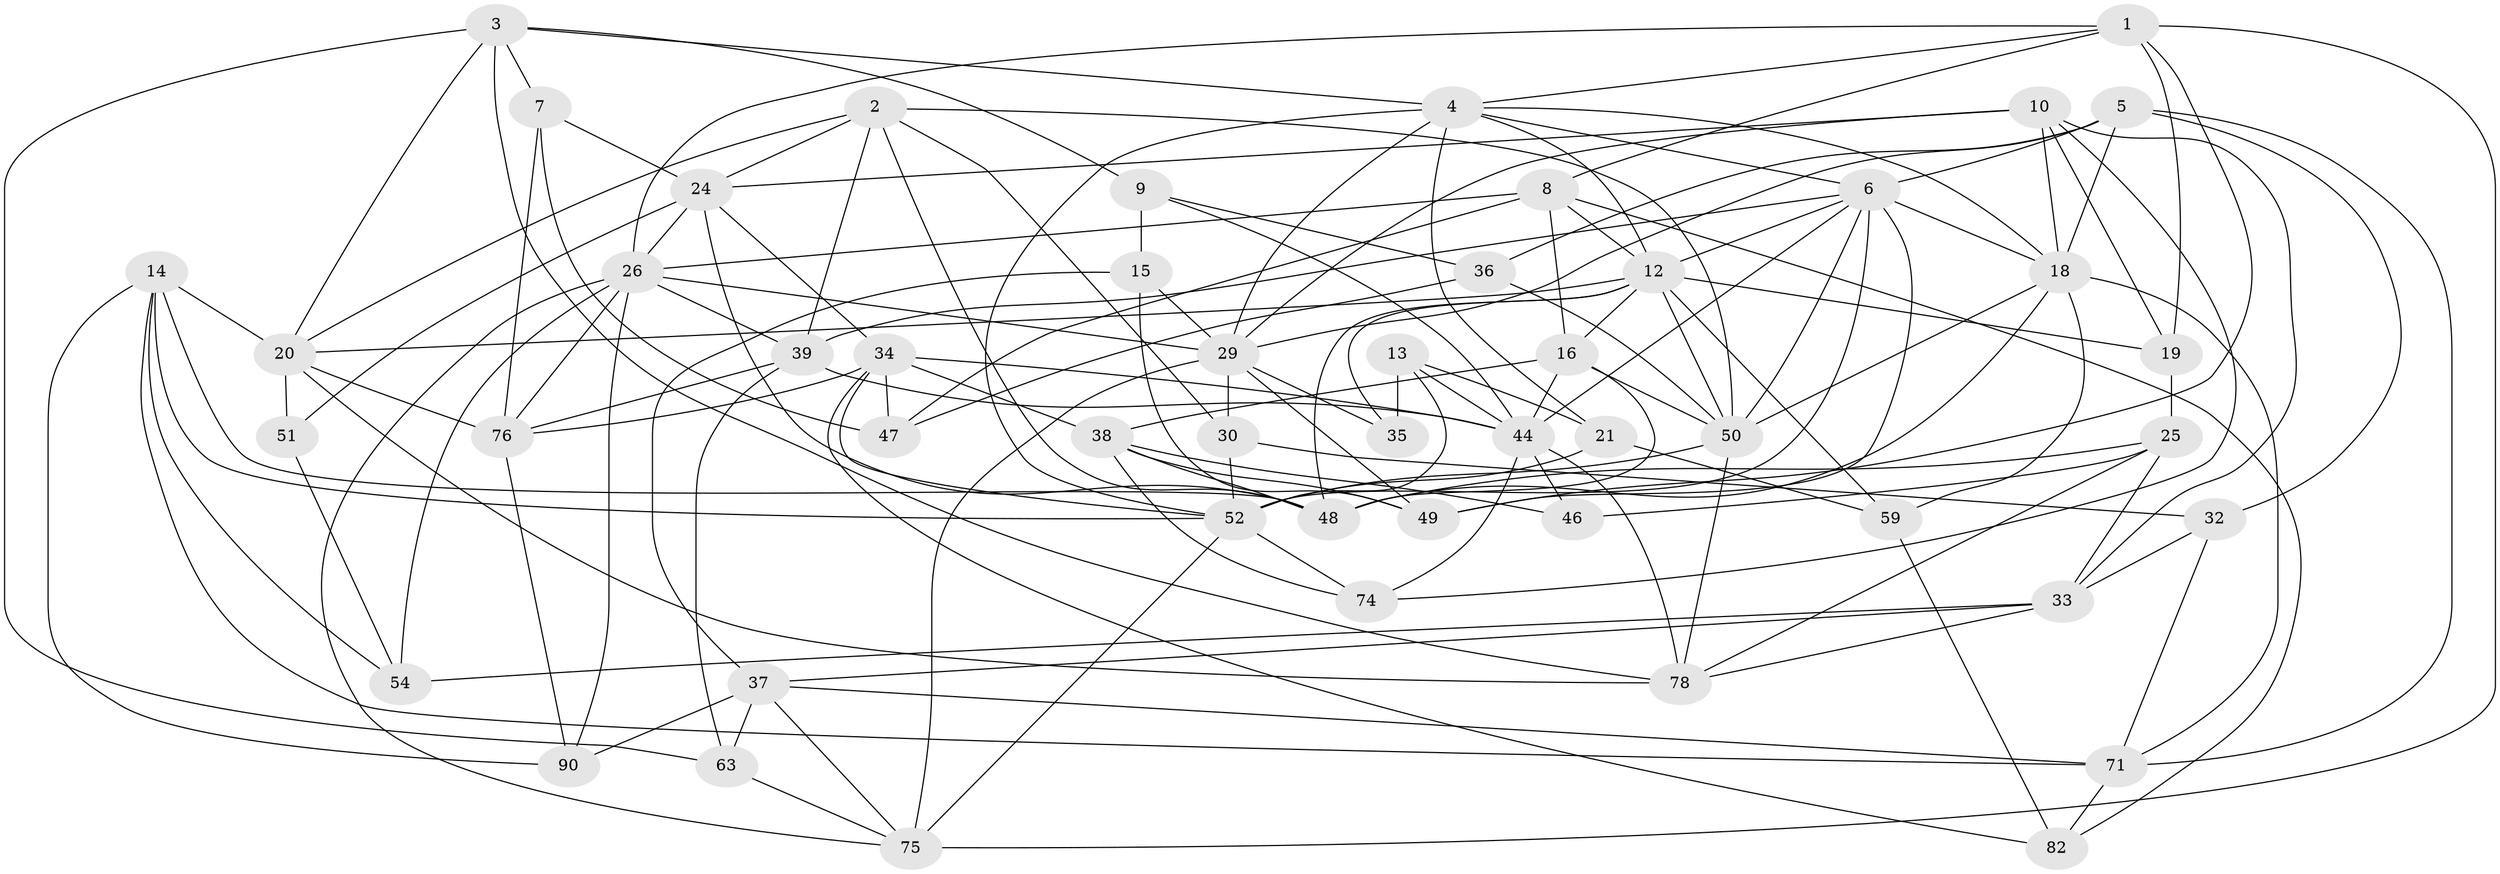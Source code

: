 // original degree distribution, {4: 1.0}
// Generated by graph-tools (version 1.1) at 2025/16/03/09/25 04:16:23]
// undirected, 50 vertices, 144 edges
graph export_dot {
graph [start="1"]
  node [color=gray90,style=filled];
  1 [super="+96"];
  2 [super="+11"];
  3 [super="+66"];
  4 [super="+93+23"];
  5 [super="+101"];
  6 [super="+43+97+62"];
  7;
  8 [super="+60"];
  9;
  10 [super="+17"];
  12 [super="+64+22"];
  13;
  14 [super="+42"];
  15;
  16 [super="+61"];
  18 [super="+83+27"];
  19;
  20 [super="+55+28"];
  21;
  24 [super="+79+94"];
  25 [super="+40"];
  26 [super="+68+87"];
  29 [super="+92+31+72"];
  30;
  32;
  33 [super="+57"];
  34 [super="+81+53"];
  35;
  36;
  37 [super="+99"];
  38 [super="+41"];
  39 [super="+45"];
  44 [super="+56+65"];
  46;
  47;
  48 [super="+67+85"];
  49 [super="+80"];
  50 [super="+58+98"];
  51;
  52 [super="+73+70"];
  54;
  59;
  63;
  71 [super="+86"];
  74;
  75 [super="+77"];
  76 [super="+84"];
  78 [super="+89"];
  82;
  90;
  1 -- 4;
  1 -- 19;
  1 -- 49;
  1 -- 8;
  1 -- 26;
  1 -- 75;
  2 -- 50;
  2 -- 30;
  2 -- 39;
  2 -- 48;
  2 -- 24;
  2 -- 20;
  3 -- 9;
  3 -- 63;
  3 -- 4;
  3 -- 78;
  3 -- 7;
  3 -- 20;
  4 -- 29;
  4 -- 12;
  4 -- 21;
  4 -- 52;
  4 -- 18;
  4 -- 6;
  5 -- 36;
  5 -- 32;
  5 -- 71;
  5 -- 29;
  5 -- 6;
  5 -- 18;
  6 -- 12;
  6 -- 39;
  6 -- 49 [weight=2];
  6 -- 44;
  6 -- 50;
  6 -- 52;
  6 -- 18;
  7 -- 47;
  7 -- 24;
  7 -- 76;
  8 -- 47;
  8 -- 26;
  8 -- 82;
  8 -- 12;
  8 -- 16;
  9 -- 36;
  9 -- 15;
  9 -- 44;
  10 -- 29;
  10 -- 24;
  10 -- 33;
  10 -- 19;
  10 -- 74;
  10 -- 18;
  12 -- 19;
  12 -- 48;
  12 -- 50;
  12 -- 35;
  12 -- 20;
  12 -- 59;
  12 -- 16;
  13 -- 21;
  13 -- 35;
  13 -- 52;
  13 -- 44;
  14 -- 90;
  14 -- 54;
  14 -- 71;
  14 -- 48;
  14 -- 52;
  14 -- 20;
  15 -- 49;
  15 -- 37;
  15 -- 29;
  16 -- 38;
  16 -- 48;
  16 -- 50;
  16 -- 44;
  18 -- 59;
  18 -- 71;
  18 -- 48;
  18 -- 50;
  19 -- 25;
  20 -- 51 [weight=2];
  20 -- 78;
  20 -- 76;
  21 -- 52;
  21 -- 59;
  24 -- 26 [weight=2];
  24 -- 51;
  24 -- 34;
  24 -- 48;
  25 -- 48;
  25 -- 46 [weight=2];
  25 -- 78;
  25 -- 33;
  26 -- 75;
  26 -- 76;
  26 -- 29;
  26 -- 90;
  26 -- 54;
  26 -- 39;
  29 -- 49;
  29 -- 75;
  29 -- 30;
  29 -- 35 [weight=2];
  30 -- 32;
  30 -- 52;
  32 -- 33;
  32 -- 71;
  33 -- 54;
  33 -- 37;
  33 -- 78;
  34 -- 44 [weight=2];
  34 -- 82;
  34 -- 38;
  34 -- 76;
  34 -- 47;
  34 -- 52;
  36 -- 47;
  36 -- 50;
  37 -- 71;
  37 -- 63;
  37 -- 75;
  37 -- 90;
  38 -- 46;
  38 -- 74;
  38 -- 49;
  38 -- 48;
  39 -- 63;
  39 -- 44;
  39 -- 76;
  44 -- 78;
  44 -- 46;
  44 -- 74;
  50 -- 52;
  50 -- 78;
  51 -- 54;
  52 -- 74;
  52 -- 75;
  59 -- 82;
  63 -- 75;
  71 -- 82;
  76 -- 90;
}
